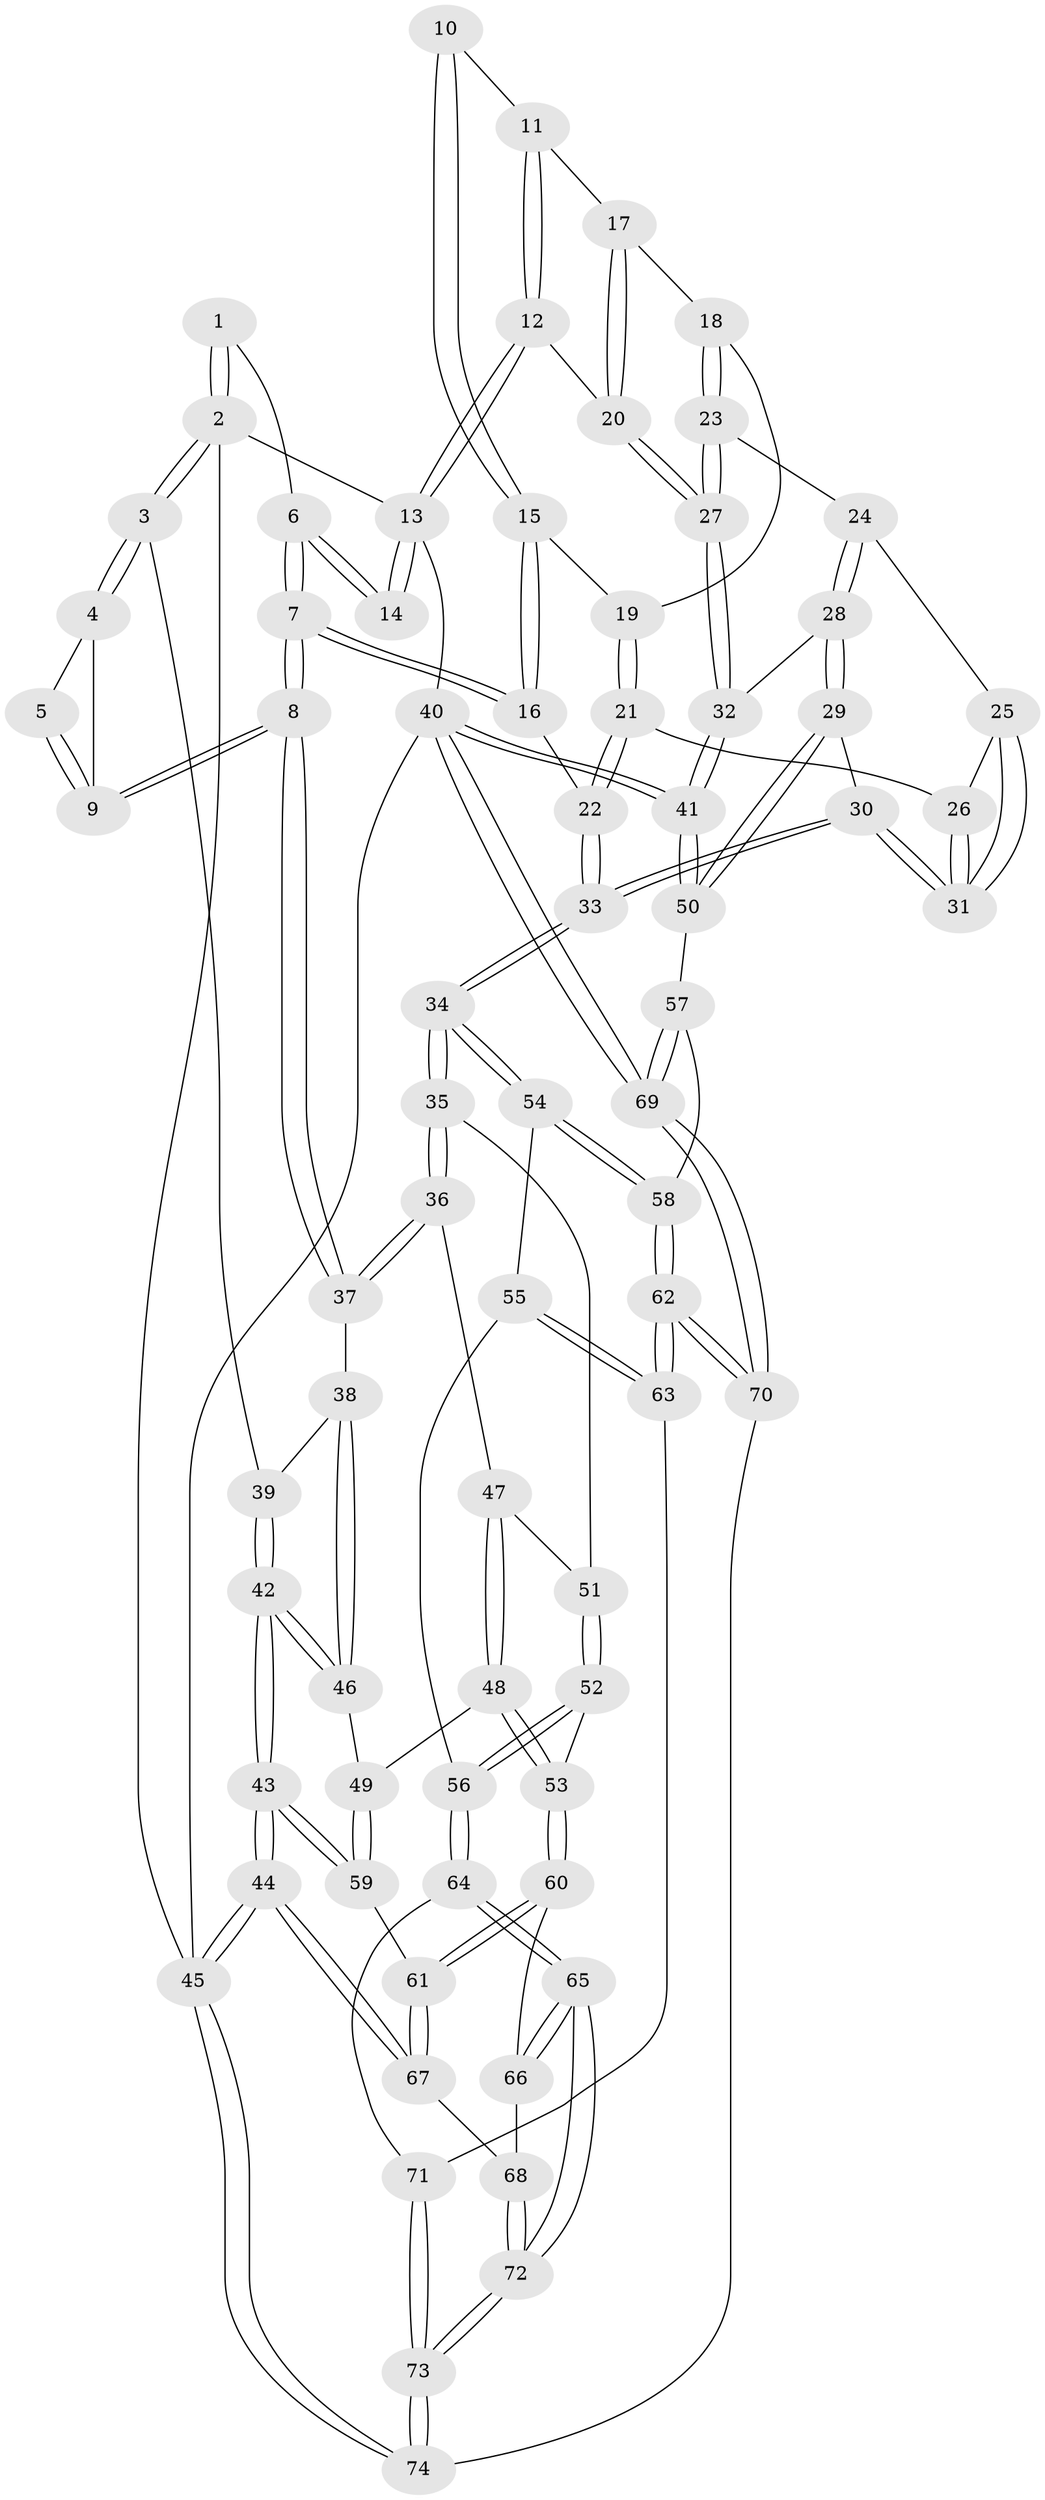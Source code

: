 // Generated by graph-tools (version 1.1) at 2025/03/03/09/25 03:03:12]
// undirected, 74 vertices, 182 edges
graph export_dot {
graph [start="1"]
  node [color=gray90,style=filled];
  1 [pos="+0.24433410095317756+0"];
  2 [pos="+0+0"];
  3 [pos="+0+0.07549822355443304"];
  4 [pos="+0.15732734447121674+0.1246484350217064"];
  5 [pos="+0.23836518927982758+0"];
  6 [pos="+0.49050476381084207+0"];
  7 [pos="+0.4777567779896298+0.19945136222915782"];
  8 [pos="+0.34286231592077515+0.2747855453821959"];
  9 [pos="+0.3250879608979639+0.2542096524984275"];
  10 [pos="+0.7525136410722897+0"];
  11 [pos="+0.8652241013242692+0.05504973215118697"];
  12 [pos="+1+0"];
  13 [pos="+1+0"];
  14 [pos="+0.7416413742163205+0"];
  15 [pos="+0.7290020840841701+0.03466113666665678"];
  16 [pos="+0.48206571080556787+0.20052137432801784"];
  17 [pos="+0.8517291881220171+0.13732488861194722"];
  18 [pos="+0.8153435652860186+0.1819440077221884"];
  19 [pos="+0.7921027310515216+0.17529534240387695"];
  20 [pos="+1+0"];
  21 [pos="+0.6164685089766563+0.2386186377268126"];
  22 [pos="+0.5169918127882345+0.21763973617670648"];
  23 [pos="+0.8444334059356188+0.22360040740325907"];
  24 [pos="+0.8556151959303446+0.2880973814247849"];
  25 [pos="+0.853075947683502+0.2896115455139812"];
  26 [pos="+0.6876478949363988+0.32466403302856445"];
  27 [pos="+1+0.1247849546148595"];
  28 [pos="+0.9244575819391802+0.3626393948119798"];
  29 [pos="+0.8662748050377096+0.5196898899774646"];
  30 [pos="+0.7219469417485946+0.5047109607934103"];
  31 [pos="+0.7224947251455776+0.4236953645898476"];
  32 [pos="+1+0.28348589414990605"];
  33 [pos="+0.6494269758238769+0.5449945917500111"];
  34 [pos="+0.6149821095322051+0.5811973355675867"];
  35 [pos="+0.4390569769785122+0.4964831956497793"];
  36 [pos="+0.3689636019914158+0.40495881599949424"];
  37 [pos="+0.31897198814863564+0.32948230166622217"];
  38 [pos="+0.3088470777212945+0.33560741871237726"];
  39 [pos="+0+0.173343013350008"];
  40 [pos="+1+1"];
  41 [pos="+1+0.7964470215051297"];
  42 [pos="+0+0.46238018220037974"];
  43 [pos="+0+0.6319332061763117"];
  44 [pos="+0+1"];
  45 [pos="+0+1"];
  46 [pos="+0.17621830704148048+0.4631522927083596"];
  47 [pos="+0.32114435814267656+0.5826407109855454"];
  48 [pos="+0.23601625238765242+0.6401741468423053"];
  49 [pos="+0.19422994803945956+0.601471477555407"];
  50 [pos="+1+0.6958410144659668"];
  51 [pos="+0.3867967712619487+0.6072875040787821"];
  52 [pos="+0.3582955690974062+0.7071071488629596"];
  53 [pos="+0.29246460703048716+0.7100415568555709"];
  54 [pos="+0.6131141445240478+0.622907861655341"];
  55 [pos="+0.5735419520805538+0.664336815296861"];
  56 [pos="+0.4347695897947+0.7486093070463474"];
  57 [pos="+0.7654739650405313+0.743815863255667"];
  58 [pos="+0.7224377859722915+0.7446198236336486"];
  59 [pos="+0.05643689650879761+0.71787469693258"];
  60 [pos="+0.29037720953991536+0.7134928660919598"];
  61 [pos="+0.09879271200595881+0.7874213133550261"];
  62 [pos="+0.6670274142456387+0.933518591109363"];
  63 [pos="+0.585749991491532+0.8991606132014377"];
  64 [pos="+0.44254225465505254+0.816192517712183"];
  65 [pos="+0.36418149667619404+0.9090406231857748"];
  66 [pos="+0.2727093356823685+0.7859700337049772"];
  67 [pos="+0.10520928892281972+0.8216371952152527"];
  68 [pos="+0.19280507868185448+0.8844048105990178"];
  69 [pos="+0.9820532704863241+1"];
  70 [pos="+0.8492290979298441+1"];
  71 [pos="+0.5527880388626036+0.896727081956333"];
  72 [pos="+0.27970291792270086+1"];
  73 [pos="+0.27982113215231996+1"];
  74 [pos="+0.27240137072420845+1"];
  1 -- 2;
  1 -- 2;
  1 -- 6;
  2 -- 3;
  2 -- 3;
  2 -- 13;
  2 -- 45;
  3 -- 4;
  3 -- 4;
  3 -- 39;
  4 -- 5;
  4 -- 9;
  5 -- 9;
  5 -- 9;
  6 -- 7;
  6 -- 7;
  6 -- 14;
  6 -- 14;
  7 -- 8;
  7 -- 8;
  7 -- 16;
  7 -- 16;
  8 -- 9;
  8 -- 9;
  8 -- 37;
  8 -- 37;
  10 -- 11;
  10 -- 15;
  10 -- 15;
  11 -- 12;
  11 -- 12;
  11 -- 17;
  12 -- 13;
  12 -- 13;
  12 -- 20;
  13 -- 14;
  13 -- 14;
  13 -- 40;
  15 -- 16;
  15 -- 16;
  15 -- 19;
  16 -- 22;
  17 -- 18;
  17 -- 20;
  17 -- 20;
  18 -- 19;
  18 -- 23;
  18 -- 23;
  19 -- 21;
  19 -- 21;
  20 -- 27;
  20 -- 27;
  21 -- 22;
  21 -- 22;
  21 -- 26;
  22 -- 33;
  22 -- 33;
  23 -- 24;
  23 -- 27;
  23 -- 27;
  24 -- 25;
  24 -- 28;
  24 -- 28;
  25 -- 26;
  25 -- 31;
  25 -- 31;
  26 -- 31;
  26 -- 31;
  27 -- 32;
  27 -- 32;
  28 -- 29;
  28 -- 29;
  28 -- 32;
  29 -- 30;
  29 -- 50;
  29 -- 50;
  30 -- 31;
  30 -- 31;
  30 -- 33;
  30 -- 33;
  32 -- 41;
  32 -- 41;
  33 -- 34;
  33 -- 34;
  34 -- 35;
  34 -- 35;
  34 -- 54;
  34 -- 54;
  35 -- 36;
  35 -- 36;
  35 -- 51;
  36 -- 37;
  36 -- 37;
  36 -- 47;
  37 -- 38;
  38 -- 39;
  38 -- 46;
  38 -- 46;
  39 -- 42;
  39 -- 42;
  40 -- 41;
  40 -- 41;
  40 -- 69;
  40 -- 69;
  40 -- 45;
  41 -- 50;
  41 -- 50;
  42 -- 43;
  42 -- 43;
  42 -- 46;
  42 -- 46;
  43 -- 44;
  43 -- 44;
  43 -- 59;
  43 -- 59;
  44 -- 45;
  44 -- 45;
  44 -- 67;
  44 -- 67;
  45 -- 74;
  45 -- 74;
  46 -- 49;
  47 -- 48;
  47 -- 48;
  47 -- 51;
  48 -- 49;
  48 -- 53;
  48 -- 53;
  49 -- 59;
  49 -- 59;
  50 -- 57;
  51 -- 52;
  51 -- 52;
  52 -- 53;
  52 -- 56;
  52 -- 56;
  53 -- 60;
  53 -- 60;
  54 -- 55;
  54 -- 58;
  54 -- 58;
  55 -- 56;
  55 -- 63;
  55 -- 63;
  56 -- 64;
  56 -- 64;
  57 -- 58;
  57 -- 69;
  57 -- 69;
  58 -- 62;
  58 -- 62;
  59 -- 61;
  60 -- 61;
  60 -- 61;
  60 -- 66;
  61 -- 67;
  61 -- 67;
  62 -- 63;
  62 -- 63;
  62 -- 70;
  62 -- 70;
  63 -- 71;
  64 -- 65;
  64 -- 65;
  64 -- 71;
  65 -- 66;
  65 -- 66;
  65 -- 72;
  65 -- 72;
  66 -- 68;
  67 -- 68;
  68 -- 72;
  68 -- 72;
  69 -- 70;
  69 -- 70;
  70 -- 74;
  71 -- 73;
  71 -- 73;
  72 -- 73;
  72 -- 73;
  73 -- 74;
  73 -- 74;
}
